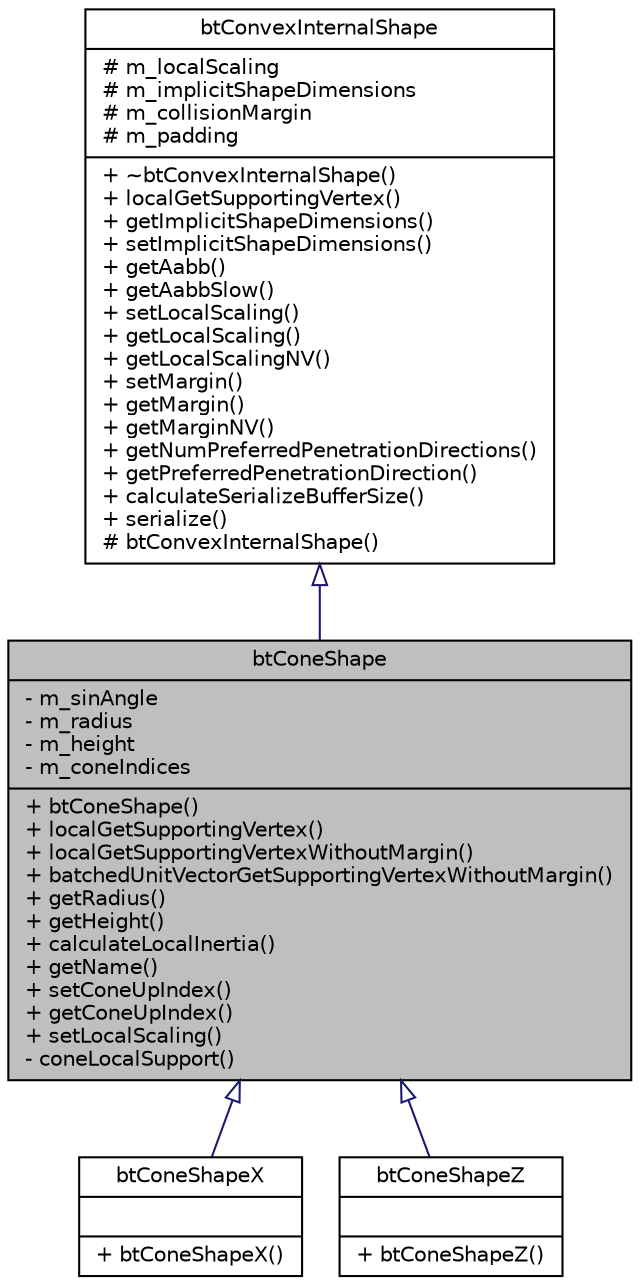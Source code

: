 digraph G
{
  edge [fontname="Helvetica",fontsize="10",labelfontname="Helvetica",labelfontsize="10"];
  node [fontname="Helvetica",fontsize="10",shape=record];
  Node1 [label="{btConeShape\n|- m_sinAngle\l- m_radius\l- m_height\l- m_coneIndices\l|+ btConeShape()\l+ localGetSupportingVertex()\l+ localGetSupportingVertexWithoutMargin()\l+ batchedUnitVectorGetSupportingVertexWithoutMargin()\l+ getRadius()\l+ getHeight()\l+ calculateLocalInertia()\l+ getName()\l+ setConeUpIndex()\l+ getConeUpIndex()\l+ setLocalScaling()\l- coneLocalSupport()\l}",height=0.2,width=0.4,color="black", fillcolor="grey75", style="filled" fontcolor="black"];
  Node2 -> Node1 [dir=back,color="midnightblue",fontsize="10",style="solid",arrowtail="empty",fontname="Helvetica"];
  Node2 [label="{btConvexInternalShape\n|# m_localScaling\l# m_implicitShapeDimensions\l# m_collisionMargin\l# m_padding\l|+ ~btConvexInternalShape()\l+ localGetSupportingVertex()\l+ getImplicitShapeDimensions()\l+ setImplicitShapeDimensions()\l+ getAabb()\l+ getAabbSlow()\l+ setLocalScaling()\l+ getLocalScaling()\l+ getLocalScalingNV()\l+ setMargin()\l+ getMargin()\l+ getMarginNV()\l+ getNumPreferredPenetrationDirections()\l+ getPreferredPenetrationDirection()\l+ calculateSerializeBufferSize()\l+ serialize()\l# btConvexInternalShape()\l}",height=0.2,width=0.4,color="black", fillcolor="white", style="filled",URL="$de/d1a/classbtConvexInternalShape.html",tooltip="The btConvexInternalShape is an internal base class, shared by most convex shape implementations."];
  Node1 -> Node3 [dir=back,color="midnightblue",fontsize="10",style="solid",arrowtail="empty",fontname="Helvetica"];
  Node3 [label="{btConeShapeX\n||+ btConeShapeX()\l}",height=0.2,width=0.4,color="black", fillcolor="white", style="filled",URL="$d6/d97/classbtConeShapeX.html",tooltip="btConeShape implements a Cone shape, around the X axis"];
  Node1 -> Node4 [dir=back,color="midnightblue",fontsize="10",style="solid",arrowtail="empty",fontname="Helvetica"];
  Node4 [label="{btConeShapeZ\n||+ btConeShapeZ()\l}",height=0.2,width=0.4,color="black", fillcolor="white", style="filled",URL="$d8/df2/classbtConeShapeZ.html",tooltip="btConeShapeZ implements a Cone shape, around the Z axis"];
}
